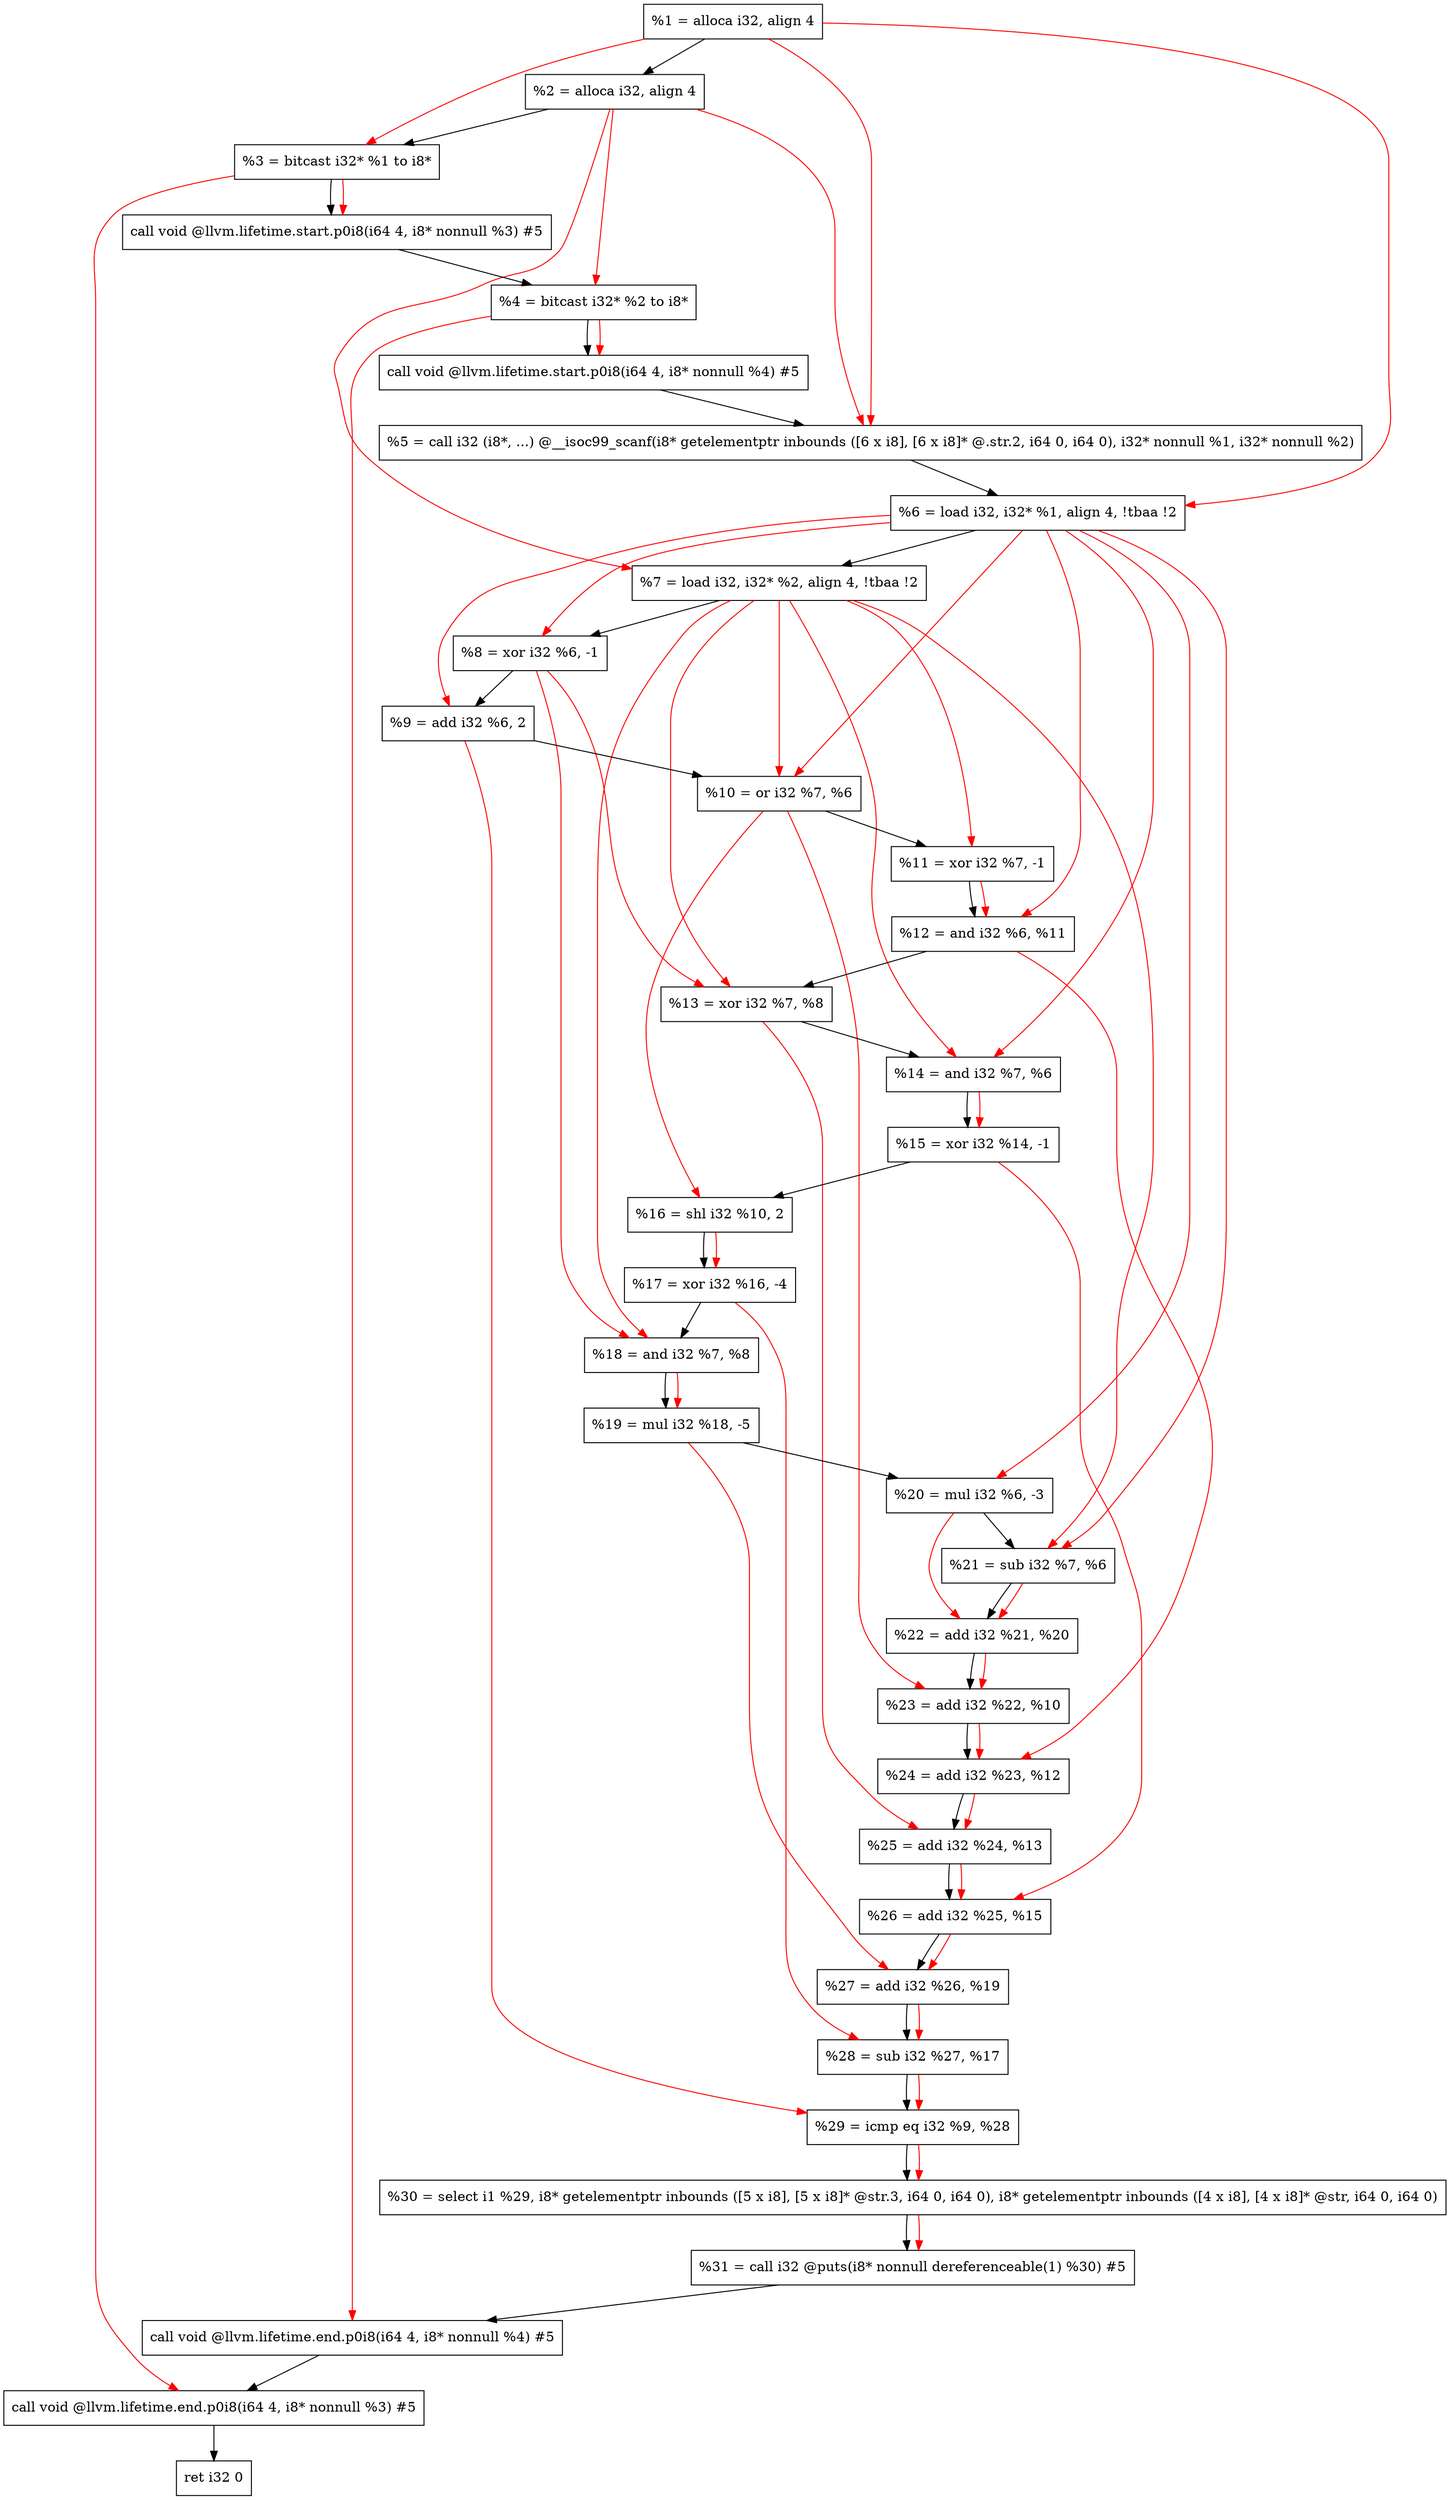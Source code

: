 digraph "DFG for'main' function" {
	Node0x1dfabe8[shape=record, label="  %1 = alloca i32, align 4"];
	Node0x1dfac98[shape=record, label="  %2 = alloca i32, align 4"];
	Node0x1dfad28[shape=record, label="  %3 = bitcast i32* %1 to i8*"];
	Node0x1dfb188[shape=record, label="  call void @llvm.lifetime.start.p0i8(i64 4, i8* nonnull %3) #5"];
	Node0x1dfb268[shape=record, label="  %4 = bitcast i32* %2 to i8*"];
	Node0x1dfb388[shape=record, label="  call void @llvm.lifetime.start.p0i8(i64 4, i8* nonnull %4) #5"];
	Node0x1dfb5c0[shape=record, label="  %5 = call i32 (i8*, ...) @__isoc99_scanf(i8* getelementptr inbounds ([6 x i8], [6 x i8]* @.str.2, i64 0, i64 0), i32* nonnull %1, i32* nonnull %2)"];
	Node0x1dfb678[shape=record, label="  %6 = load i32, i32* %1, align 4, !tbaa !2"];
	Node0x1dfc5e8[shape=record, label="  %7 = load i32, i32* %2, align 4, !tbaa !2"];
	Node0x1dfcc70[shape=record, label="  %8 = xor i32 %6, -1"];
	Node0x1dfcce0[shape=record, label="  %9 = add i32 %6, 2"];
	Node0x1dfcd50[shape=record, label="  %10 = or i32 %7, %6"];
	Node0x1dfcdc0[shape=record, label="  %11 = xor i32 %7, -1"];
	Node0x1dfce30[shape=record, label="  %12 = and i32 %6, %11"];
	Node0x1dfcea0[shape=record, label="  %13 = xor i32 %7, %8"];
	Node0x1dfcf10[shape=record, label="  %14 = and i32 %7, %6"];
	Node0x1dfcf80[shape=record, label="  %15 = xor i32 %14, -1"];
	Node0x1dfcff0[shape=record, label="  %16 = shl i32 %10, 2"];
	Node0x1dfd060[shape=record, label="  %17 = xor i32 %16, -4"];
	Node0x1dfd0d0[shape=record, label="  %18 = and i32 %7, %8"];
	Node0x1dfd140[shape=record, label="  %19 = mul i32 %18, -5"];
	Node0x1dfd1b0[shape=record, label="  %20 = mul i32 %6, -3"];
	Node0x1dfd220[shape=record, label="  %21 = sub i32 %7, %6"];
	Node0x1dfd290[shape=record, label="  %22 = add i32 %21, %20"];
	Node0x1dfd300[shape=record, label="  %23 = add i32 %22, %10"];
	Node0x1dfd370[shape=record, label="  %24 = add i32 %23, %12"];
	Node0x1dfd3e0[shape=record, label="  %25 = add i32 %24, %13"];
	Node0x1dfd450[shape=record, label="  %26 = add i32 %25, %15"];
	Node0x1dfd4c0[shape=record, label="  %27 = add i32 %26, %19"];
	Node0x1dfd530[shape=record, label="  %28 = sub i32 %27, %17"];
	Node0x1dfd5a0[shape=record, label="  %29 = icmp eq i32 %9, %28"];
	Node0x1d9b9d8[shape=record, label="  %30 = select i1 %29, i8* getelementptr inbounds ([5 x i8], [5 x i8]* @str.3, i64 0, i64 0), i8* getelementptr inbounds ([4 x i8], [4 x i8]* @str, i64 0, i64 0)"];
	Node0x1dfd630[shape=record, label="  %31 = call i32 @puts(i8* nonnull dereferenceable(1) %30) #5"];
	Node0x1dfd888[shape=record, label="  call void @llvm.lifetime.end.p0i8(i64 4, i8* nonnull %4) #5"];
	Node0x1dfd9e8[shape=record, label="  call void @llvm.lifetime.end.p0i8(i64 4, i8* nonnull %3) #5"];
	Node0x1dfdaa8[shape=record, label="  ret i32 0"];
	Node0x1dfabe8 -> Node0x1dfac98;
	Node0x1dfac98 -> Node0x1dfad28;
	Node0x1dfad28 -> Node0x1dfb188;
	Node0x1dfb188 -> Node0x1dfb268;
	Node0x1dfb268 -> Node0x1dfb388;
	Node0x1dfb388 -> Node0x1dfb5c0;
	Node0x1dfb5c0 -> Node0x1dfb678;
	Node0x1dfb678 -> Node0x1dfc5e8;
	Node0x1dfc5e8 -> Node0x1dfcc70;
	Node0x1dfcc70 -> Node0x1dfcce0;
	Node0x1dfcce0 -> Node0x1dfcd50;
	Node0x1dfcd50 -> Node0x1dfcdc0;
	Node0x1dfcdc0 -> Node0x1dfce30;
	Node0x1dfce30 -> Node0x1dfcea0;
	Node0x1dfcea0 -> Node0x1dfcf10;
	Node0x1dfcf10 -> Node0x1dfcf80;
	Node0x1dfcf80 -> Node0x1dfcff0;
	Node0x1dfcff0 -> Node0x1dfd060;
	Node0x1dfd060 -> Node0x1dfd0d0;
	Node0x1dfd0d0 -> Node0x1dfd140;
	Node0x1dfd140 -> Node0x1dfd1b0;
	Node0x1dfd1b0 -> Node0x1dfd220;
	Node0x1dfd220 -> Node0x1dfd290;
	Node0x1dfd290 -> Node0x1dfd300;
	Node0x1dfd300 -> Node0x1dfd370;
	Node0x1dfd370 -> Node0x1dfd3e0;
	Node0x1dfd3e0 -> Node0x1dfd450;
	Node0x1dfd450 -> Node0x1dfd4c0;
	Node0x1dfd4c0 -> Node0x1dfd530;
	Node0x1dfd530 -> Node0x1dfd5a0;
	Node0x1dfd5a0 -> Node0x1d9b9d8;
	Node0x1d9b9d8 -> Node0x1dfd630;
	Node0x1dfd630 -> Node0x1dfd888;
	Node0x1dfd888 -> Node0x1dfd9e8;
	Node0x1dfd9e8 -> Node0x1dfdaa8;
edge [color=red]
	Node0x1dfabe8 -> Node0x1dfad28;
	Node0x1dfad28 -> Node0x1dfb188;
	Node0x1dfac98 -> Node0x1dfb268;
	Node0x1dfb268 -> Node0x1dfb388;
	Node0x1dfabe8 -> Node0x1dfb5c0;
	Node0x1dfac98 -> Node0x1dfb5c0;
	Node0x1dfabe8 -> Node0x1dfb678;
	Node0x1dfac98 -> Node0x1dfc5e8;
	Node0x1dfb678 -> Node0x1dfcc70;
	Node0x1dfb678 -> Node0x1dfcce0;
	Node0x1dfc5e8 -> Node0x1dfcd50;
	Node0x1dfb678 -> Node0x1dfcd50;
	Node0x1dfc5e8 -> Node0x1dfcdc0;
	Node0x1dfb678 -> Node0x1dfce30;
	Node0x1dfcdc0 -> Node0x1dfce30;
	Node0x1dfc5e8 -> Node0x1dfcea0;
	Node0x1dfcc70 -> Node0x1dfcea0;
	Node0x1dfc5e8 -> Node0x1dfcf10;
	Node0x1dfb678 -> Node0x1dfcf10;
	Node0x1dfcf10 -> Node0x1dfcf80;
	Node0x1dfcd50 -> Node0x1dfcff0;
	Node0x1dfcff0 -> Node0x1dfd060;
	Node0x1dfc5e8 -> Node0x1dfd0d0;
	Node0x1dfcc70 -> Node0x1dfd0d0;
	Node0x1dfd0d0 -> Node0x1dfd140;
	Node0x1dfb678 -> Node0x1dfd1b0;
	Node0x1dfc5e8 -> Node0x1dfd220;
	Node0x1dfb678 -> Node0x1dfd220;
	Node0x1dfd220 -> Node0x1dfd290;
	Node0x1dfd1b0 -> Node0x1dfd290;
	Node0x1dfd290 -> Node0x1dfd300;
	Node0x1dfcd50 -> Node0x1dfd300;
	Node0x1dfd300 -> Node0x1dfd370;
	Node0x1dfce30 -> Node0x1dfd370;
	Node0x1dfd370 -> Node0x1dfd3e0;
	Node0x1dfcea0 -> Node0x1dfd3e0;
	Node0x1dfd3e0 -> Node0x1dfd450;
	Node0x1dfcf80 -> Node0x1dfd450;
	Node0x1dfd450 -> Node0x1dfd4c0;
	Node0x1dfd140 -> Node0x1dfd4c0;
	Node0x1dfd4c0 -> Node0x1dfd530;
	Node0x1dfd060 -> Node0x1dfd530;
	Node0x1dfcce0 -> Node0x1dfd5a0;
	Node0x1dfd530 -> Node0x1dfd5a0;
	Node0x1dfd5a0 -> Node0x1d9b9d8;
	Node0x1d9b9d8 -> Node0x1dfd630;
	Node0x1dfb268 -> Node0x1dfd888;
	Node0x1dfad28 -> Node0x1dfd9e8;
}
